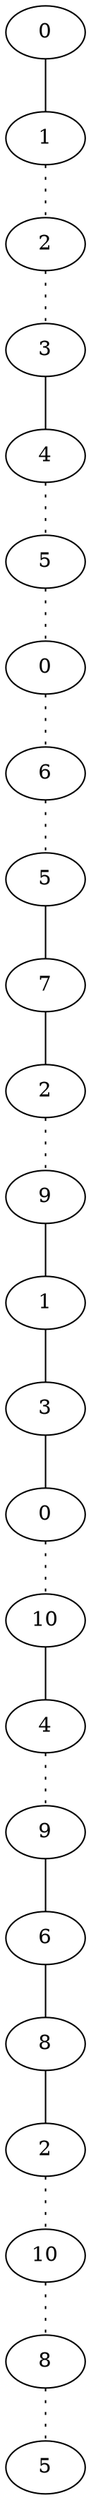 graph {
a0 -- a1;
a1 -- a2 [style=dotted];
a2 -- a3 [style=dotted];
a3 -- a4;
a4 -- a5 [style=dotted];
a5 -- a6 [style=dotted];
a6 -- a7 [style=dotted];
a7 -- a8 [style=dotted];
a8 -- a9;
a9 -- a10;
a10 -- a11 [style=dotted];
a11 -- a12;
a12 -- a13;
a13 -- a14;
a14 -- a15 [style=dotted];
a15 -- a16;
a16 -- a17 [style=dotted];
a17 -- a18;
a18 -- a19;
a19 -- a20;
a20 -- a21 [style=dotted];
a21 -- a22 [style=dotted];
a22 -- a23 [style=dotted];
a0[label=0];
a1[label=1];
a2[label=2];
a3[label=3];
a4[label=4];
a5[label=5];
a6[label=0];
a7[label=6];
a8[label=5];
a9[label=7];
a10[label=2];
a11[label=9];
a12[label=1];
a13[label=3];
a14[label=0];
a15[label=10];
a16[label=4];
a17[label=9];
a18[label=6];
a19[label=8];
a20[label=2];
a21[label=10];
a22[label=8];
a23[label=5];
}
